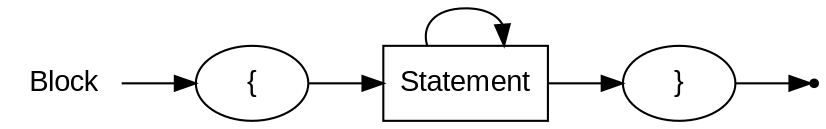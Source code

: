 digraph BLOCK {
  rankdir=LR;
  node [fontname="Arial"];
  start [label="Block" shape=plaintext];
  end [label="" shape=point];
  A [label="{" shape=oval];
  B [label="Statement" shape=box];
  C [label="}" shape=oval];
  start -> A;
  A -> B;
  B -> B;
  B -> C;
  C -> end;
}